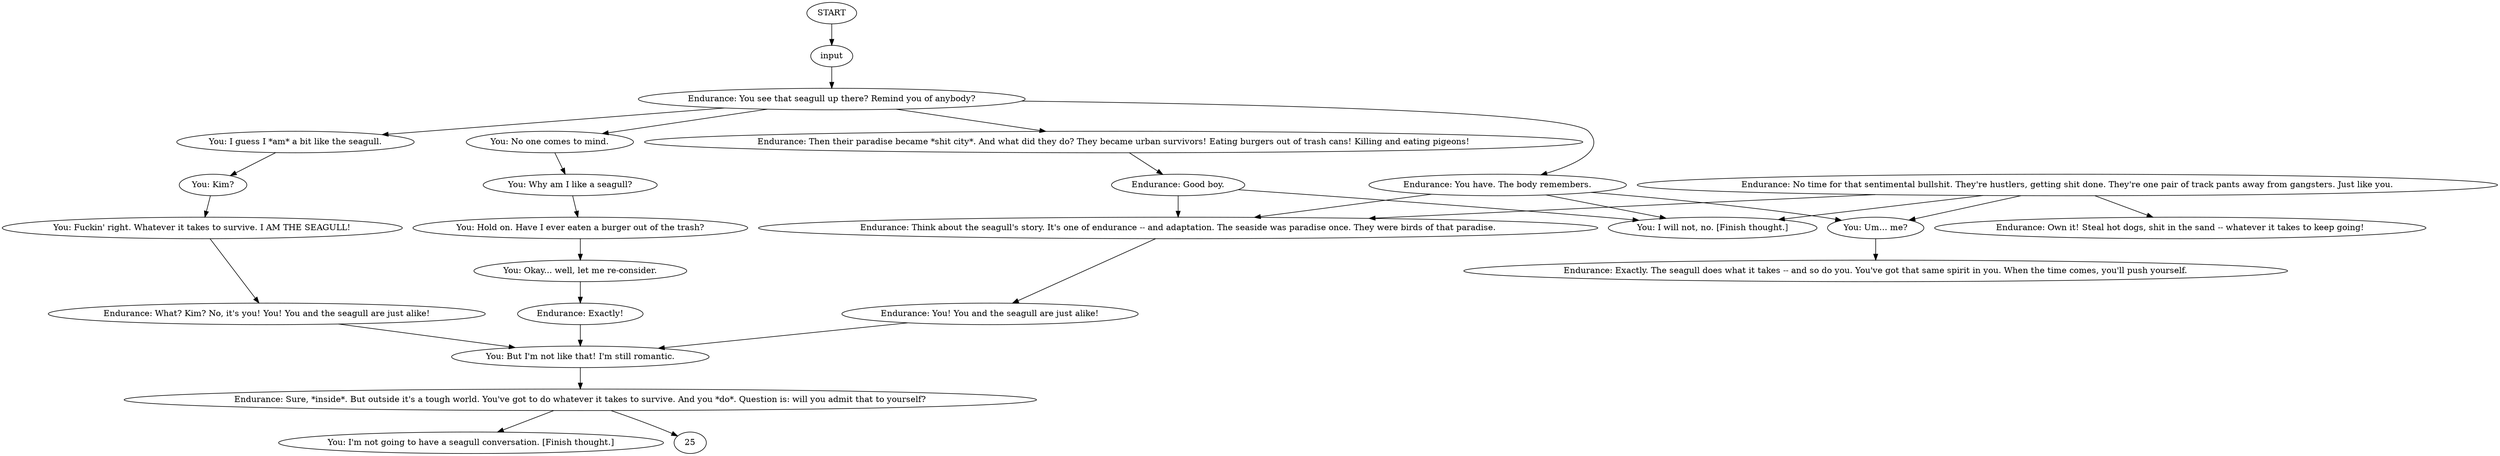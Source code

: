 # COAST ORB / seagull
# There is a seagull flying somewhere along the coast. The area there should have an afterthought orbital.
# ==================================================
digraph G {
	  0 [label="START"];
	  1 [label="input"];
	  2 [label="Endurance: Sure, *inside*. But outside it's a tough world. You've got to do whatever it takes to survive. And you *do*. Question is: will you admit that to yourself?"];
	  3 [label="Endurance: You see that seagull up there? Remind you of anybody?"];
	  4 [label="Endurance: No time for that sentimental bullshit. They're hustlers, getting shit done. They're one pair of track pants away from gangsters. Just like you."];
	  5 [label="Endurance: Good boy."];
	  6 [label="Endurance: Exactly!"];
	  7 [label="Endurance: Exactly. The seagull does what it takes -- and so do you. You've got that same spirit in you. When the time comes, you'll push yourself."];
	  8 [label="You: Kim?"];
	  9 [label="You: I guess I *am* a bit like the seagull."];
	  10 [label="Endurance: Think about the seagull's story. It's one of endurance -- and adaptation. The seaside was paradise once. They were birds of that paradise."];
	  11 [label="You: Hold on. Have I ever eaten a burger out of the trash?"];
	  12 [label="Endurance: Own it! Steal hot dogs, shit in the sand -- whatever it takes to keep going!"];
	  13 [label="Endurance: What? Kim? No, it's you! You! You and the seagull are just alike!"];
	  14 [label="You: Fuckin' right. Whatever it takes to survive. I AM THE SEAGULL!"];
	  15 [label="You: I will not, no. [Finish thought.]"];
	  16 [label="You: I'm not going to have a seagull conversation. [Finish thought.]"];
	  17 [label="Endurance: Then their paradise became *shit city*. And what did they do? They became urban survivors! Eating burgers out of trash cans! Killing and eating pigeons!"];
	  18 [label="Endurance: You! You and the seagull are just alike!"];
	  19 [label="You: Why am I like a seagull?"];
	  20 [label="You: But I'm not like that! I'm still romantic."];
	  21 [label="You: Um... me?"];
	  22 [label="You: No one comes to mind."];
	  23 [label="Endurance: You have. The body remembers."];
	  24 [label="You: Okay... well, let me re-consider."];
	  0 -> 1
	  1 -> 3
	  2 -> 16
	  2 -> 25
	  3 -> 9
	  3 -> 17
	  3 -> 22
	  3 -> 23
	  4 -> 10
	  4 -> 12
	  4 -> 21
	  4 -> 15
	  5 -> 10
	  5 -> 15
	  6 -> 20
	  8 -> 14
	  9 -> 8
	  10 -> 18
	  11 -> 24
	  13 -> 20
	  14 -> 13
	  17 -> 5
	  18 -> 20
	  19 -> 11
	  20 -> 2
	  21 -> 7
	  22 -> 19
	  23 -> 10
	  23 -> 21
	  23 -> 15
	  24 -> 6
}

